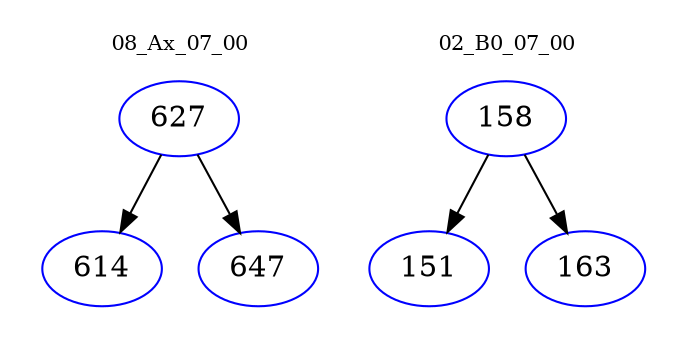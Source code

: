 digraph{
subgraph cluster_0 {
color = white
label = "08_Ax_07_00";
fontsize=10;
T0_627 [label="627", color="blue"]
T0_627 -> T0_614 [color="black"]
T0_614 [label="614", color="blue"]
T0_627 -> T0_647 [color="black"]
T0_647 [label="647", color="blue"]
}
subgraph cluster_1 {
color = white
label = "02_B0_07_00";
fontsize=10;
T1_158 [label="158", color="blue"]
T1_158 -> T1_151 [color="black"]
T1_151 [label="151", color="blue"]
T1_158 -> T1_163 [color="black"]
T1_163 [label="163", color="blue"]
}
}
